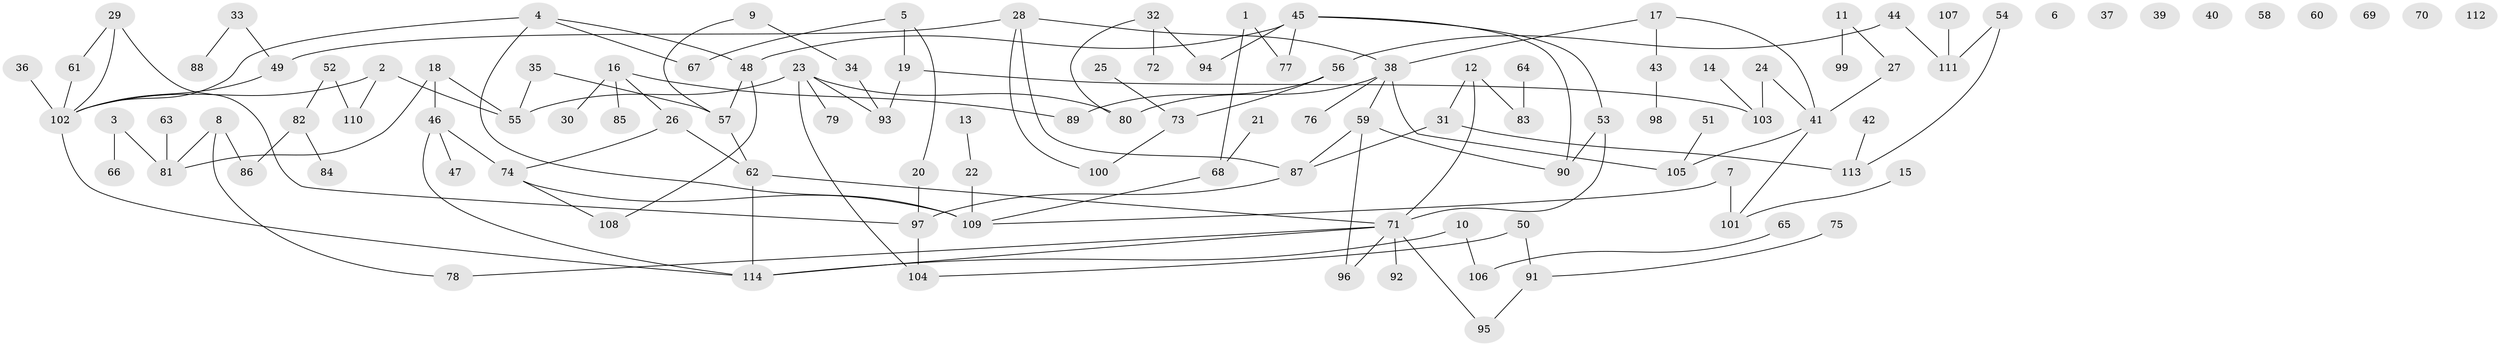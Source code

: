 // coarse degree distribution, {3: 0.20833333333333334, 5: 0.14583333333333334, 4: 0.10416666666666667, 6: 0.08333333333333333, 2: 0.3125, 1: 0.14583333333333334}
// Generated by graph-tools (version 1.1) at 2025/35/03/04/25 23:35:47]
// undirected, 114 vertices, 134 edges
graph export_dot {
  node [color=gray90,style=filled];
  1;
  2;
  3;
  4;
  5;
  6;
  7;
  8;
  9;
  10;
  11;
  12;
  13;
  14;
  15;
  16;
  17;
  18;
  19;
  20;
  21;
  22;
  23;
  24;
  25;
  26;
  27;
  28;
  29;
  30;
  31;
  32;
  33;
  34;
  35;
  36;
  37;
  38;
  39;
  40;
  41;
  42;
  43;
  44;
  45;
  46;
  47;
  48;
  49;
  50;
  51;
  52;
  53;
  54;
  55;
  56;
  57;
  58;
  59;
  60;
  61;
  62;
  63;
  64;
  65;
  66;
  67;
  68;
  69;
  70;
  71;
  72;
  73;
  74;
  75;
  76;
  77;
  78;
  79;
  80;
  81;
  82;
  83;
  84;
  85;
  86;
  87;
  88;
  89;
  90;
  91;
  92;
  93;
  94;
  95;
  96;
  97;
  98;
  99;
  100;
  101;
  102;
  103;
  104;
  105;
  106;
  107;
  108;
  109;
  110;
  111;
  112;
  113;
  114;
  1 -- 68;
  1 -- 77;
  2 -- 55;
  2 -- 102;
  2 -- 110;
  3 -- 66;
  3 -- 81;
  4 -- 48;
  4 -- 67;
  4 -- 102;
  4 -- 109;
  5 -- 19;
  5 -- 20;
  5 -- 67;
  7 -- 101;
  7 -- 109;
  8 -- 78;
  8 -- 81;
  8 -- 86;
  9 -- 34;
  9 -- 57;
  10 -- 106;
  10 -- 114;
  11 -- 27;
  11 -- 99;
  12 -- 31;
  12 -- 71;
  12 -- 83;
  13 -- 22;
  14 -- 103;
  15 -- 101;
  16 -- 26;
  16 -- 30;
  16 -- 85;
  16 -- 89;
  17 -- 38;
  17 -- 41;
  17 -- 43;
  18 -- 46;
  18 -- 55;
  18 -- 81;
  19 -- 93;
  19 -- 103;
  20 -- 97;
  21 -- 68;
  22 -- 109;
  23 -- 55;
  23 -- 79;
  23 -- 80;
  23 -- 93;
  23 -- 104;
  24 -- 41;
  24 -- 103;
  25 -- 73;
  26 -- 62;
  26 -- 74;
  27 -- 41;
  28 -- 38;
  28 -- 49;
  28 -- 87;
  28 -- 100;
  29 -- 61;
  29 -- 97;
  29 -- 102;
  31 -- 87;
  31 -- 113;
  32 -- 72;
  32 -- 80;
  32 -- 94;
  33 -- 49;
  33 -- 88;
  34 -- 93;
  35 -- 55;
  35 -- 57;
  36 -- 102;
  38 -- 59;
  38 -- 76;
  38 -- 80;
  38 -- 105;
  41 -- 101;
  41 -- 105;
  42 -- 113;
  43 -- 98;
  44 -- 56;
  44 -- 111;
  45 -- 48;
  45 -- 53;
  45 -- 77;
  45 -- 90;
  45 -- 94;
  46 -- 47;
  46 -- 74;
  46 -- 114;
  48 -- 57;
  48 -- 108;
  49 -- 102;
  50 -- 91;
  50 -- 104;
  51 -- 105;
  52 -- 82;
  52 -- 110;
  53 -- 71;
  53 -- 90;
  54 -- 111;
  54 -- 113;
  56 -- 73;
  56 -- 89;
  57 -- 62;
  59 -- 87;
  59 -- 90;
  59 -- 96;
  61 -- 102;
  62 -- 71;
  62 -- 114;
  63 -- 81;
  64 -- 83;
  65 -- 106;
  68 -- 109;
  71 -- 78;
  71 -- 92;
  71 -- 95;
  71 -- 96;
  71 -- 114;
  73 -- 100;
  74 -- 108;
  74 -- 109;
  75 -- 91;
  82 -- 84;
  82 -- 86;
  87 -- 97;
  91 -- 95;
  97 -- 104;
  102 -- 114;
  107 -- 111;
}
